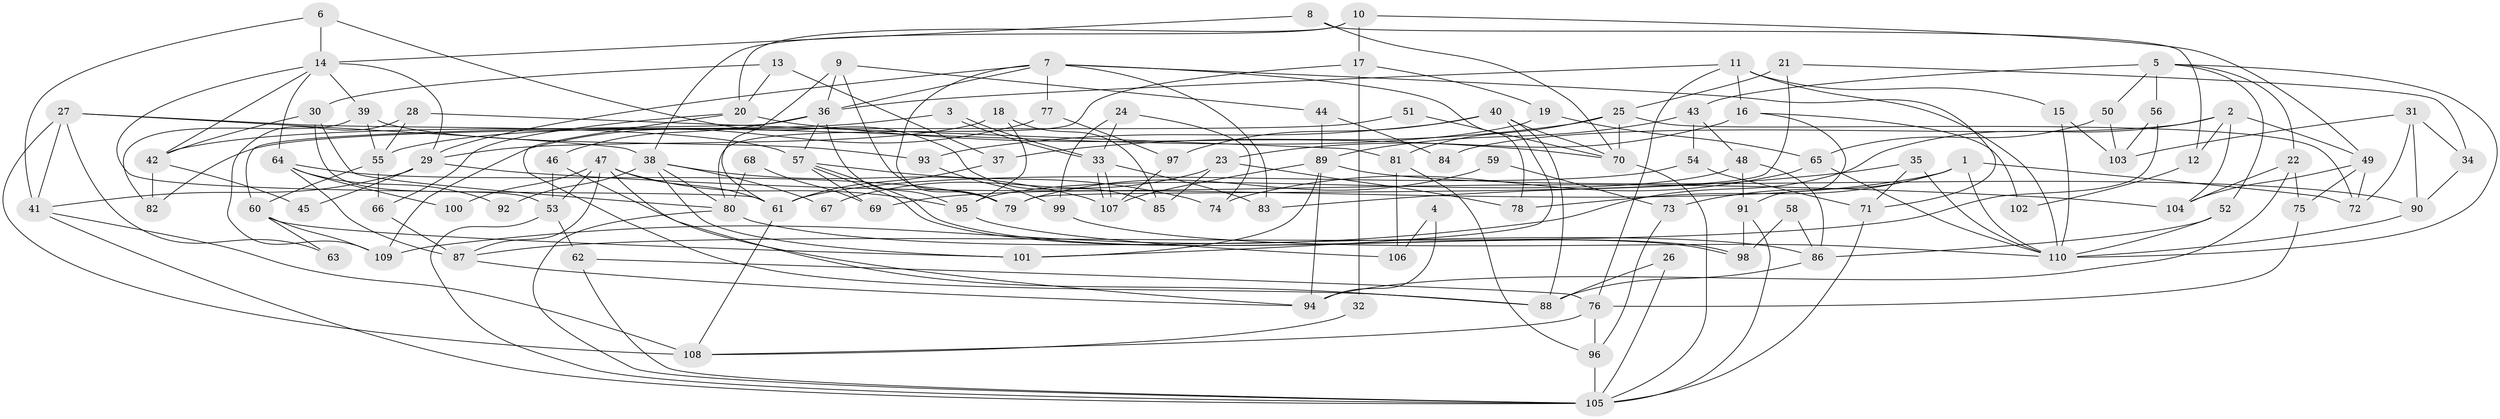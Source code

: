 // Generated by graph-tools (version 1.1) at 2025/15/03/09/25 04:15:08]
// undirected, 110 vertices, 220 edges
graph export_dot {
graph [start="1"]
  node [color=gray90,style=filled];
  1;
  2;
  3;
  4;
  5;
  6;
  7;
  8;
  9;
  10;
  11;
  12;
  13;
  14;
  15;
  16;
  17;
  18;
  19;
  20;
  21;
  22;
  23;
  24;
  25;
  26;
  27;
  28;
  29;
  30;
  31;
  32;
  33;
  34;
  35;
  36;
  37;
  38;
  39;
  40;
  41;
  42;
  43;
  44;
  45;
  46;
  47;
  48;
  49;
  50;
  51;
  52;
  53;
  54;
  55;
  56;
  57;
  58;
  59;
  60;
  61;
  62;
  63;
  64;
  65;
  66;
  67;
  68;
  69;
  70;
  71;
  72;
  73;
  74;
  75;
  76;
  77;
  78;
  79;
  80;
  81;
  82;
  83;
  84;
  85;
  86;
  87;
  88;
  89;
  90;
  91;
  92;
  93;
  94;
  95;
  96;
  97;
  98;
  99;
  100;
  101;
  102;
  103;
  104;
  105;
  106;
  107;
  108;
  109;
  110;
  1 -- 72;
  1 -- 110;
  1 -- 69;
  1 -- 73;
  1 -- 78;
  2 -- 49;
  2 -- 109;
  2 -- 12;
  2 -- 84;
  2 -- 104;
  3 -- 33;
  3 -- 33;
  3 -- 42;
  4 -- 94;
  4 -- 106;
  5 -- 52;
  5 -- 43;
  5 -- 22;
  5 -- 50;
  5 -- 56;
  5 -- 110;
  6 -- 41;
  6 -- 14;
  6 -- 85;
  7 -- 83;
  7 -- 36;
  7 -- 29;
  7 -- 71;
  7 -- 77;
  7 -- 78;
  7 -- 79;
  8 -- 14;
  8 -- 70;
  8 -- 12;
  9 -- 79;
  9 -- 61;
  9 -- 36;
  9 -- 44;
  10 -- 49;
  10 -- 20;
  10 -- 17;
  10 -- 38;
  11 -- 76;
  11 -- 110;
  11 -- 15;
  11 -- 16;
  11 -- 36;
  12 -- 102;
  13 -- 20;
  13 -- 30;
  13 -- 37;
  14 -- 61;
  14 -- 29;
  14 -- 39;
  14 -- 42;
  14 -- 64;
  15 -- 110;
  15 -- 103;
  16 -- 91;
  16 -- 23;
  16 -- 102;
  17 -- 19;
  17 -- 32;
  17 -- 80;
  18 -- 95;
  18 -- 85;
  18 -- 29;
  19 -- 55;
  19 -- 65;
  20 -- 66;
  20 -- 88;
  20 -- 70;
  21 -- 79;
  21 -- 25;
  21 -- 34;
  22 -- 104;
  22 -- 75;
  22 -- 94;
  23 -- 78;
  23 -- 67;
  23 -- 85;
  24 -- 33;
  24 -- 74;
  24 -- 99;
  25 -- 70;
  25 -- 72;
  25 -- 37;
  25 -- 81;
  26 -- 105;
  26 -- 88;
  27 -- 38;
  27 -- 57;
  27 -- 41;
  27 -- 63;
  27 -- 108;
  28 -- 81;
  28 -- 109;
  28 -- 55;
  29 -- 41;
  29 -- 45;
  29 -- 104;
  30 -- 53;
  30 -- 80;
  30 -- 42;
  31 -- 34;
  31 -- 103;
  31 -- 72;
  31 -- 90;
  32 -- 108;
  33 -- 107;
  33 -- 107;
  33 -- 83;
  34 -- 90;
  35 -- 71;
  35 -- 110;
  35 -- 83;
  36 -- 46;
  36 -- 57;
  36 -- 60;
  36 -- 95;
  37 -- 61;
  38 -- 107;
  38 -- 67;
  38 -- 80;
  38 -- 92;
  38 -- 101;
  39 -- 55;
  39 -- 82;
  39 -- 93;
  40 -- 70;
  40 -- 101;
  40 -- 88;
  40 -- 93;
  40 -- 97;
  41 -- 105;
  41 -- 108;
  42 -- 45;
  42 -- 82;
  43 -- 54;
  43 -- 89;
  43 -- 48;
  44 -- 89;
  44 -- 84;
  46 -- 88;
  46 -- 53;
  47 -- 61;
  47 -- 53;
  47 -- 87;
  47 -- 94;
  47 -- 95;
  47 -- 100;
  48 -- 95;
  48 -- 86;
  48 -- 91;
  49 -- 75;
  49 -- 104;
  49 -- 72;
  50 -- 103;
  50 -- 65;
  51 -- 70;
  51 -- 82;
  52 -- 86;
  52 -- 110;
  53 -- 105;
  53 -- 62;
  54 -- 61;
  54 -- 71;
  55 -- 60;
  55 -- 66;
  56 -- 87;
  56 -- 103;
  57 -- 98;
  57 -- 98;
  57 -- 69;
  57 -- 74;
  58 -- 98;
  58 -- 86;
  59 -- 79;
  59 -- 73;
  60 -- 101;
  60 -- 63;
  60 -- 109;
  61 -- 108;
  62 -- 105;
  62 -- 76;
  64 -- 87;
  64 -- 79;
  64 -- 92;
  64 -- 100;
  65 -- 110;
  65 -- 74;
  66 -- 87;
  68 -- 69;
  68 -- 80;
  70 -- 105;
  71 -- 105;
  73 -- 96;
  75 -- 76;
  76 -- 108;
  76 -- 96;
  77 -- 97;
  77 -- 109;
  80 -- 86;
  80 -- 105;
  81 -- 96;
  81 -- 106;
  86 -- 88;
  87 -- 94;
  89 -- 90;
  89 -- 94;
  89 -- 101;
  89 -- 107;
  90 -- 110;
  91 -- 105;
  91 -- 98;
  93 -- 99;
  95 -- 106;
  96 -- 105;
  97 -- 107;
  99 -- 110;
}
